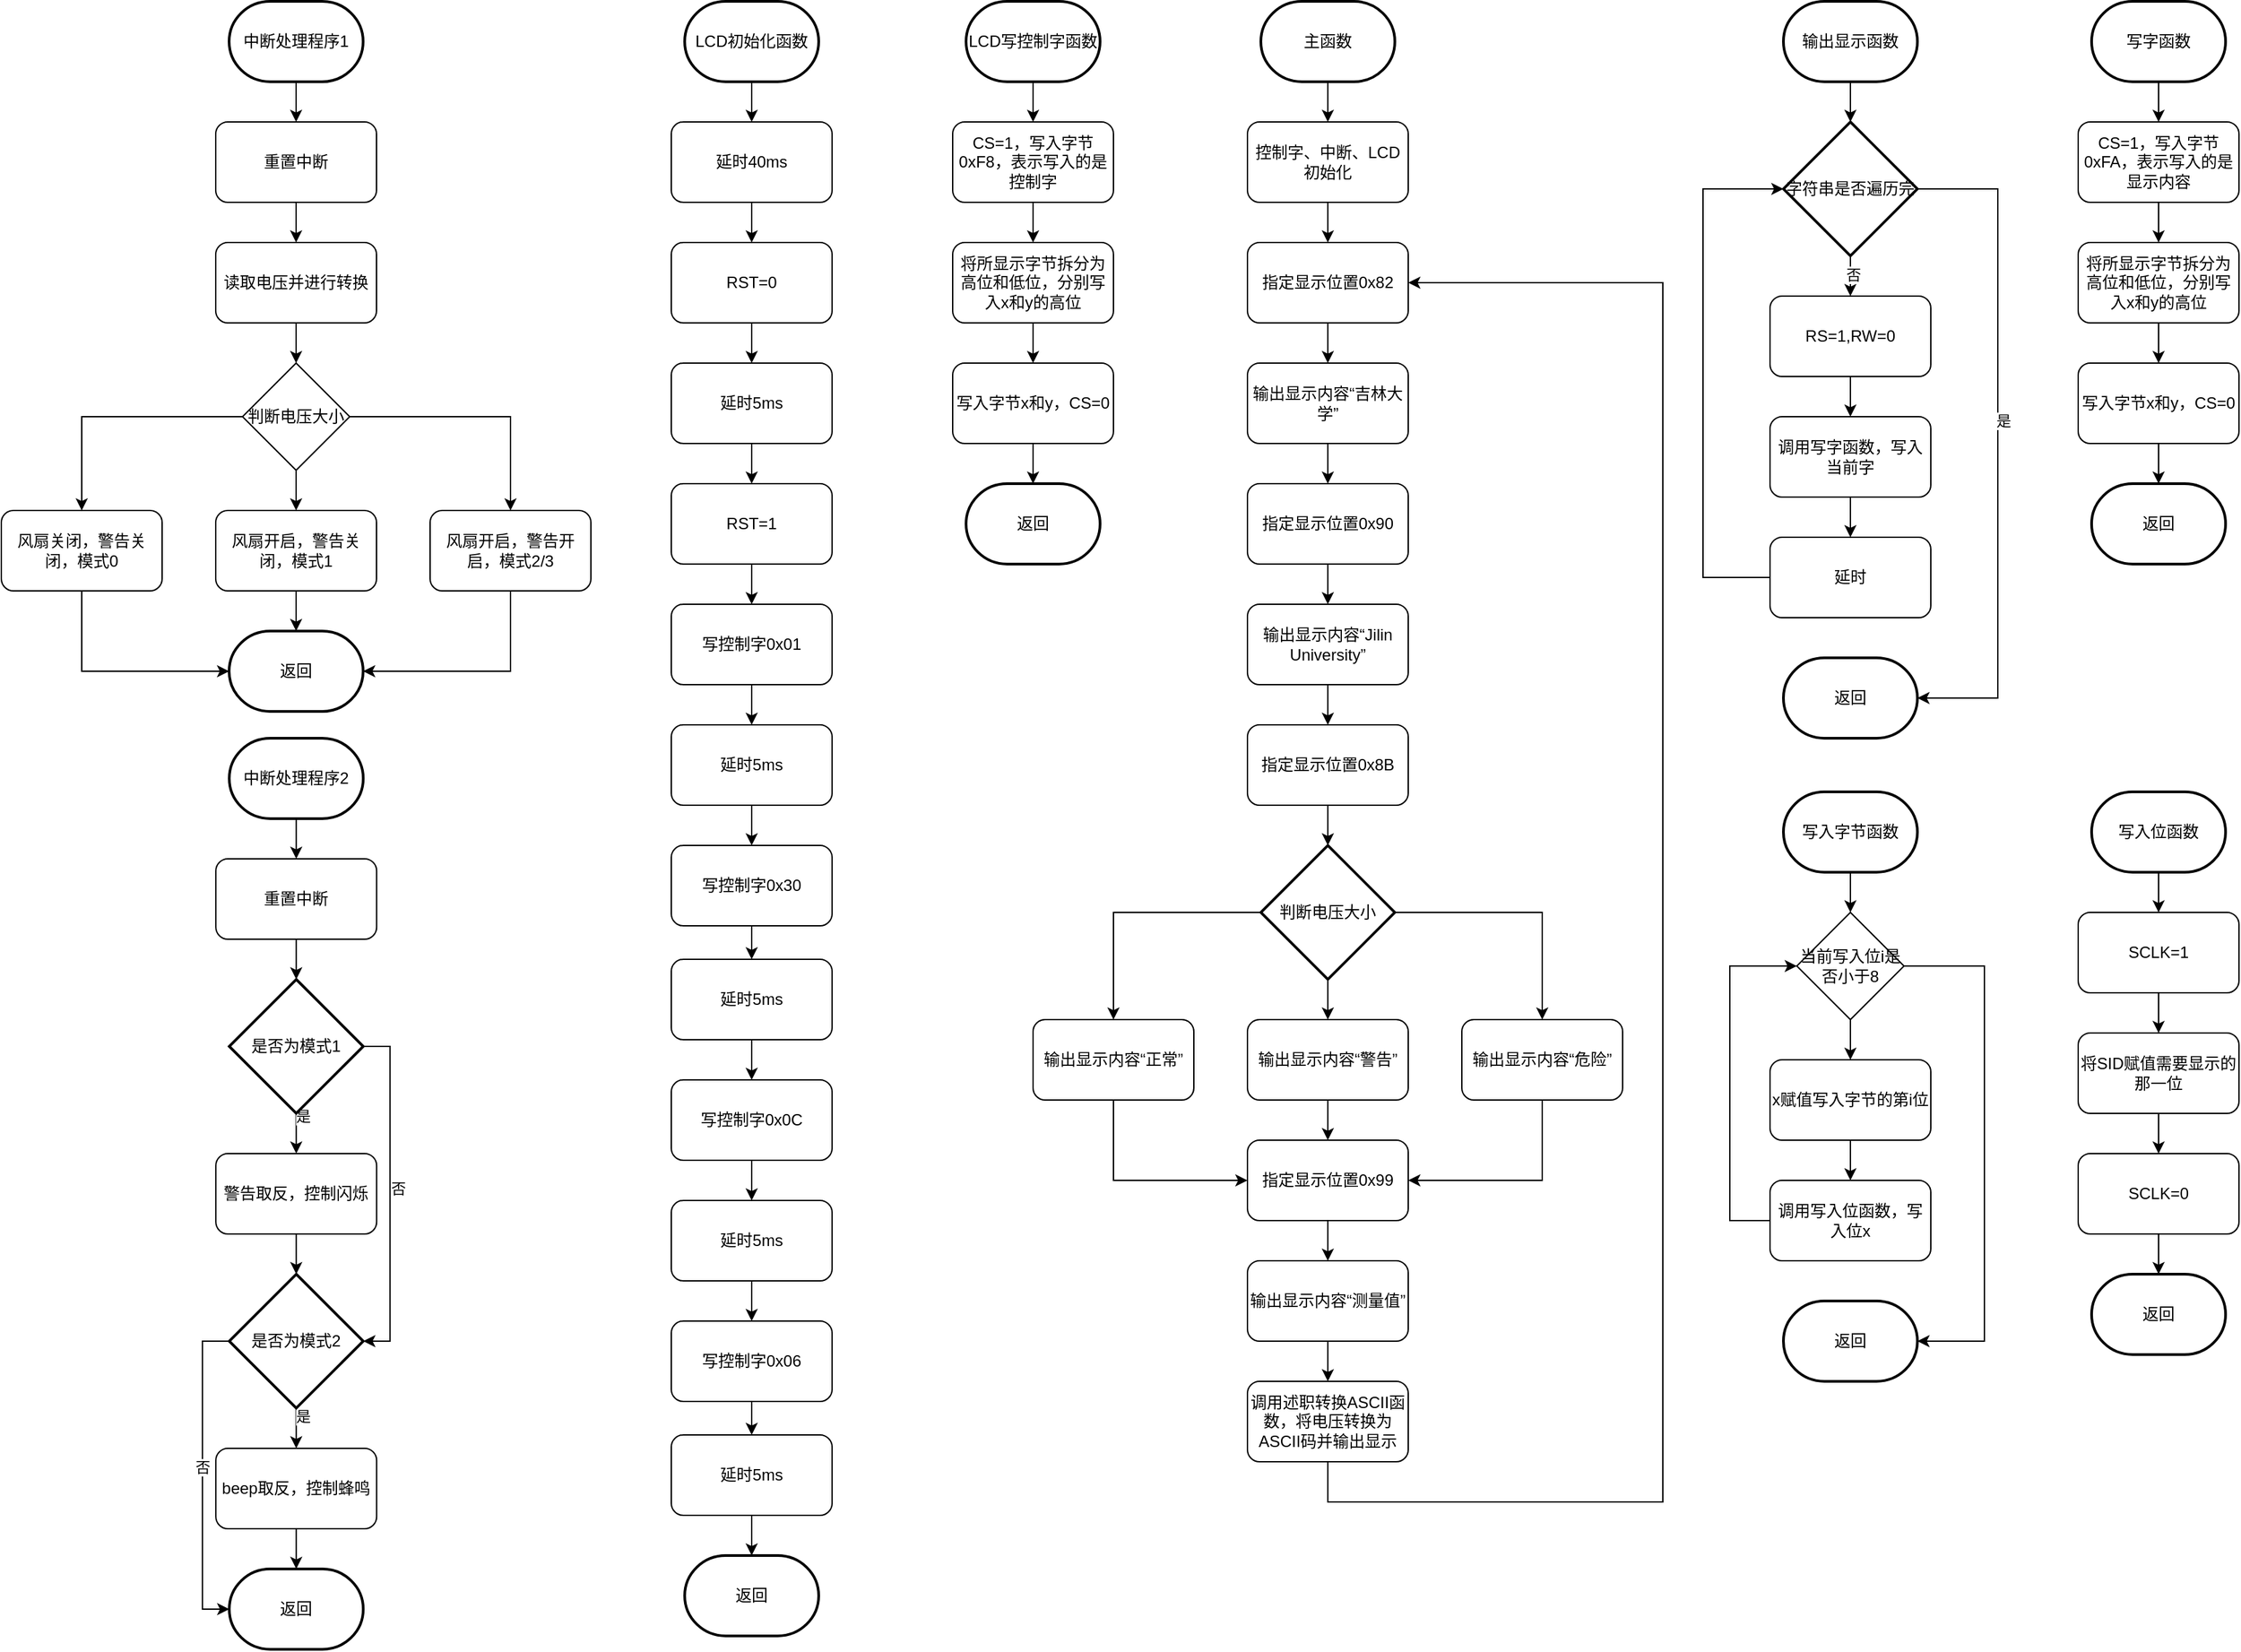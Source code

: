 <mxfile version="22.1.2" type="device">
  <diagram name="第 1 页" id="iphkau7VtOT5DDRaiQJm">
    <mxGraphModel dx="4117" dy="1343" grid="1" gridSize="10" guides="1" tooltips="1" connect="1" arrows="1" fold="1" page="1" pageScale="1" pageWidth="827" pageHeight="1169" math="0" shadow="0">
      <root>
        <mxCell id="0" />
        <mxCell id="1" parent="0" />
        <mxCell id="W7-zjf-ntFIEKRT0tEcK-17" style="edgeStyle=orthogonalEdgeStyle;rounded=0;orthogonalLoop=1;jettySize=auto;html=1;exitX=0.5;exitY=1;exitDx=0;exitDy=0;exitPerimeter=0;entryX=0.5;entryY=0;entryDx=0;entryDy=0;" parent="1" source="W7-zjf-ntFIEKRT0tEcK-1" target="W7-zjf-ntFIEKRT0tEcK-4" edge="1">
          <mxGeometry relative="1" as="geometry" />
        </mxCell>
        <mxCell id="W7-zjf-ntFIEKRT0tEcK-1" value="主函数" style="strokeWidth=2;html=1;shape=mxgraph.flowchart.terminator;whiteSpace=wrap;" parent="1" vertex="1">
          <mxGeometry x="50" y="20" width="100" height="60" as="geometry" />
        </mxCell>
        <mxCell id="W7-zjf-ntFIEKRT0tEcK-18" style="edgeStyle=orthogonalEdgeStyle;rounded=0;orthogonalLoop=1;jettySize=auto;html=1;exitX=0.5;exitY=1;exitDx=0;exitDy=0;entryX=0.5;entryY=0;entryDx=0;entryDy=0;" parent="1" source="W7-zjf-ntFIEKRT0tEcK-4" target="W7-zjf-ntFIEKRT0tEcK-5" edge="1">
          <mxGeometry relative="1" as="geometry" />
        </mxCell>
        <mxCell id="W7-zjf-ntFIEKRT0tEcK-4" value="控制字、中断、LCD初始化" style="rounded=1;whiteSpace=wrap;html=1;" parent="1" vertex="1">
          <mxGeometry x="40" y="110" width="120" height="60" as="geometry" />
        </mxCell>
        <mxCell id="W7-zjf-ntFIEKRT0tEcK-19" style="edgeStyle=orthogonalEdgeStyle;rounded=0;orthogonalLoop=1;jettySize=auto;html=1;exitX=0.5;exitY=1;exitDx=0;exitDy=0;entryX=0.5;entryY=0;entryDx=0;entryDy=0;" parent="1" source="W7-zjf-ntFIEKRT0tEcK-5" target="W7-zjf-ntFIEKRT0tEcK-9" edge="1">
          <mxGeometry relative="1" as="geometry" />
        </mxCell>
        <mxCell id="W7-zjf-ntFIEKRT0tEcK-5" value="指定显示位置0x82" style="rounded=1;whiteSpace=wrap;html=1;" parent="1" vertex="1">
          <mxGeometry x="40" y="200" width="120" height="60" as="geometry" />
        </mxCell>
        <mxCell id="W7-zjf-ntFIEKRT0tEcK-21" style="edgeStyle=orthogonalEdgeStyle;rounded=0;orthogonalLoop=1;jettySize=auto;html=1;exitX=0.5;exitY=1;exitDx=0;exitDy=0;entryX=0.5;entryY=0;entryDx=0;entryDy=0;" parent="1" source="W7-zjf-ntFIEKRT0tEcK-6" target="W7-zjf-ntFIEKRT0tEcK-10" edge="1">
          <mxGeometry relative="1" as="geometry" />
        </mxCell>
        <mxCell id="W7-zjf-ntFIEKRT0tEcK-6" value="指定显示位置0x90" style="rounded=1;whiteSpace=wrap;html=1;" parent="1" vertex="1">
          <mxGeometry x="40" y="380" width="120" height="60" as="geometry" />
        </mxCell>
        <mxCell id="W7-zjf-ntFIEKRT0tEcK-7" value="指定显示位置0x8B" style="rounded=1;whiteSpace=wrap;html=1;" parent="1" vertex="1">
          <mxGeometry x="40" y="560" width="120" height="60" as="geometry" />
        </mxCell>
        <mxCell id="W7-zjf-ntFIEKRT0tEcK-28" style="edgeStyle=orthogonalEdgeStyle;rounded=0;orthogonalLoop=1;jettySize=auto;html=1;exitX=0.5;exitY=1;exitDx=0;exitDy=0;entryX=0.5;entryY=0;entryDx=0;entryDy=0;" parent="1" source="W7-zjf-ntFIEKRT0tEcK-8" target="W7-zjf-ntFIEKRT0tEcK-15" edge="1">
          <mxGeometry relative="1" as="geometry" />
        </mxCell>
        <mxCell id="W7-zjf-ntFIEKRT0tEcK-8" value="指定显示位置0x99" style="rounded=1;whiteSpace=wrap;html=1;" parent="1" vertex="1">
          <mxGeometry x="40" y="870" width="120" height="60" as="geometry" />
        </mxCell>
        <mxCell id="W7-zjf-ntFIEKRT0tEcK-20" style="edgeStyle=orthogonalEdgeStyle;rounded=0;orthogonalLoop=1;jettySize=auto;html=1;exitX=0.5;exitY=1;exitDx=0;exitDy=0;entryX=0.5;entryY=0;entryDx=0;entryDy=0;" parent="1" source="W7-zjf-ntFIEKRT0tEcK-9" target="W7-zjf-ntFIEKRT0tEcK-6" edge="1">
          <mxGeometry relative="1" as="geometry" />
        </mxCell>
        <mxCell id="W7-zjf-ntFIEKRT0tEcK-9" value="输出显示内容“吉林大学”" style="rounded=1;whiteSpace=wrap;html=1;" parent="1" vertex="1">
          <mxGeometry x="40" y="290" width="120" height="60" as="geometry" />
        </mxCell>
        <mxCell id="W7-zjf-ntFIEKRT0tEcK-22" style="edgeStyle=orthogonalEdgeStyle;rounded=0;orthogonalLoop=1;jettySize=auto;html=1;exitX=0.5;exitY=1;exitDx=0;exitDy=0;entryX=0.5;entryY=0;entryDx=0;entryDy=0;" parent="1" source="W7-zjf-ntFIEKRT0tEcK-10" target="W7-zjf-ntFIEKRT0tEcK-7" edge="1">
          <mxGeometry relative="1" as="geometry" />
        </mxCell>
        <mxCell id="W7-zjf-ntFIEKRT0tEcK-10" value="输出显示内容“Jilin University”" style="rounded=1;whiteSpace=wrap;html=1;" parent="1" vertex="1">
          <mxGeometry x="40" y="470" width="120" height="60" as="geometry" />
        </mxCell>
        <mxCell id="W7-zjf-ntFIEKRT0tEcK-63" style="edgeStyle=orthogonalEdgeStyle;rounded=0;orthogonalLoop=1;jettySize=auto;html=1;exitX=0.5;exitY=1;exitDx=0;exitDy=0;entryX=0;entryY=0.5;entryDx=0;entryDy=0;" parent="1" source="W7-zjf-ntFIEKRT0tEcK-11" target="W7-zjf-ntFIEKRT0tEcK-8" edge="1">
          <mxGeometry relative="1" as="geometry" />
        </mxCell>
        <mxCell id="W7-zjf-ntFIEKRT0tEcK-11" value="输出显示内容“正常”" style="rounded=1;whiteSpace=wrap;html=1;" parent="1" vertex="1">
          <mxGeometry x="-120" y="780" width="120" height="60" as="geometry" />
        </mxCell>
        <mxCell id="W7-zjf-ntFIEKRT0tEcK-24" style="edgeStyle=orthogonalEdgeStyle;rounded=0;orthogonalLoop=1;jettySize=auto;html=1;exitX=0;exitY=0.5;exitDx=0;exitDy=0;exitPerimeter=0;entryX=0.5;entryY=0;entryDx=0;entryDy=0;" parent="1" source="W7-zjf-ntFIEKRT0tEcK-12" target="W7-zjf-ntFIEKRT0tEcK-11" edge="1">
          <mxGeometry relative="1" as="geometry" />
        </mxCell>
        <mxCell id="W7-zjf-ntFIEKRT0tEcK-25" style="edgeStyle=orthogonalEdgeStyle;rounded=0;orthogonalLoop=1;jettySize=auto;html=1;exitX=0.5;exitY=1;exitDx=0;exitDy=0;exitPerimeter=0;entryX=0.5;entryY=0;entryDx=0;entryDy=0;" parent="1" source="W7-zjf-ntFIEKRT0tEcK-12" target="W7-zjf-ntFIEKRT0tEcK-13" edge="1">
          <mxGeometry relative="1" as="geometry" />
        </mxCell>
        <mxCell id="W7-zjf-ntFIEKRT0tEcK-26" style="edgeStyle=orthogonalEdgeStyle;rounded=0;orthogonalLoop=1;jettySize=auto;html=1;exitX=1;exitY=0.5;exitDx=0;exitDy=0;exitPerimeter=0;entryX=0.5;entryY=0;entryDx=0;entryDy=0;" parent="1" source="W7-zjf-ntFIEKRT0tEcK-12" target="W7-zjf-ntFIEKRT0tEcK-14" edge="1">
          <mxGeometry relative="1" as="geometry" />
        </mxCell>
        <mxCell id="W7-zjf-ntFIEKRT0tEcK-12" value="判断电压大小" style="strokeWidth=2;html=1;shape=mxgraph.flowchart.decision;whiteSpace=wrap;" parent="1" vertex="1">
          <mxGeometry x="50" y="650" width="100" height="100" as="geometry" />
        </mxCell>
        <mxCell id="W7-zjf-ntFIEKRT0tEcK-27" style="edgeStyle=orthogonalEdgeStyle;rounded=0;orthogonalLoop=1;jettySize=auto;html=1;exitX=0.5;exitY=1;exitDx=0;exitDy=0;entryX=0.5;entryY=0;entryDx=0;entryDy=0;" parent="1" source="W7-zjf-ntFIEKRT0tEcK-13" target="W7-zjf-ntFIEKRT0tEcK-8" edge="1">
          <mxGeometry relative="1" as="geometry" />
        </mxCell>
        <mxCell id="W7-zjf-ntFIEKRT0tEcK-13" value="输出显示内容“警告”" style="rounded=1;whiteSpace=wrap;html=1;" parent="1" vertex="1">
          <mxGeometry x="40" y="780" width="120" height="60" as="geometry" />
        </mxCell>
        <mxCell id="W7-zjf-ntFIEKRT0tEcK-62" style="edgeStyle=orthogonalEdgeStyle;rounded=0;orthogonalLoop=1;jettySize=auto;html=1;exitX=0.5;exitY=1;exitDx=0;exitDy=0;entryX=1;entryY=0.5;entryDx=0;entryDy=0;" parent="1" source="W7-zjf-ntFIEKRT0tEcK-14" target="W7-zjf-ntFIEKRT0tEcK-8" edge="1">
          <mxGeometry relative="1" as="geometry" />
        </mxCell>
        <mxCell id="W7-zjf-ntFIEKRT0tEcK-14" value="输出显示内容“危险”" style="rounded=1;whiteSpace=wrap;html=1;" parent="1" vertex="1">
          <mxGeometry x="200" y="780" width="120" height="60" as="geometry" />
        </mxCell>
        <mxCell id="W7-zjf-ntFIEKRT0tEcK-29" style="edgeStyle=orthogonalEdgeStyle;rounded=0;orthogonalLoop=1;jettySize=auto;html=1;exitX=0.5;exitY=1;exitDx=0;exitDy=0;entryX=0.5;entryY=0;entryDx=0;entryDy=0;" parent="1" source="W7-zjf-ntFIEKRT0tEcK-15" target="W7-zjf-ntFIEKRT0tEcK-16" edge="1">
          <mxGeometry relative="1" as="geometry" />
        </mxCell>
        <mxCell id="W7-zjf-ntFIEKRT0tEcK-15" value="输出显示内容“测量值”" style="rounded=1;whiteSpace=wrap;html=1;" parent="1" vertex="1">
          <mxGeometry x="40" y="960" width="120" height="60" as="geometry" />
        </mxCell>
        <mxCell id="W7-zjf-ntFIEKRT0tEcK-30" style="edgeStyle=orthogonalEdgeStyle;rounded=0;orthogonalLoop=1;jettySize=auto;html=1;exitX=0.5;exitY=1;exitDx=0;exitDy=0;entryX=1;entryY=0.5;entryDx=0;entryDy=0;" parent="1" source="W7-zjf-ntFIEKRT0tEcK-16" target="W7-zjf-ntFIEKRT0tEcK-5" edge="1">
          <mxGeometry relative="1" as="geometry">
            <Array as="points">
              <mxPoint x="100" y="1140" />
              <mxPoint x="350" y="1140" />
              <mxPoint x="350" y="230" />
            </Array>
          </mxGeometry>
        </mxCell>
        <mxCell id="W7-zjf-ntFIEKRT0tEcK-16" value="调用述职转换ASCII函数，将电压转换为ASCII码并输出显示" style="rounded=1;whiteSpace=wrap;html=1;" parent="1" vertex="1">
          <mxGeometry x="40" y="1050" width="120" height="60" as="geometry" />
        </mxCell>
        <mxCell id="W7-zjf-ntFIEKRT0tEcK-23" style="edgeStyle=orthogonalEdgeStyle;rounded=0;orthogonalLoop=1;jettySize=auto;html=1;exitX=0.5;exitY=1;exitDx=0;exitDy=0;entryX=0.5;entryY=0;entryDx=0;entryDy=0;entryPerimeter=0;" parent="1" source="W7-zjf-ntFIEKRT0tEcK-7" target="W7-zjf-ntFIEKRT0tEcK-12" edge="1">
          <mxGeometry relative="1" as="geometry" />
        </mxCell>
        <mxCell id="W7-zjf-ntFIEKRT0tEcK-32" value="输出显示函数" style="strokeWidth=2;html=1;shape=mxgraph.flowchart.terminator;whiteSpace=wrap;" parent="1" vertex="1">
          <mxGeometry x="440" y="20" width="100" height="60" as="geometry" />
        </mxCell>
        <mxCell id="W7-zjf-ntFIEKRT0tEcK-39" style="edgeStyle=orthogonalEdgeStyle;rounded=0;orthogonalLoop=1;jettySize=auto;html=1;exitX=0.5;exitY=1;exitDx=0;exitDy=0;exitPerimeter=0;entryX=0.5;entryY=0;entryDx=0;entryDy=0;" parent="1" source="W7-zjf-ntFIEKRT0tEcK-33" target="W7-zjf-ntFIEKRT0tEcK-34" edge="1">
          <mxGeometry relative="1" as="geometry" />
        </mxCell>
        <mxCell id="W7-zjf-ntFIEKRT0tEcK-40" value="否" style="edgeLabel;html=1;align=center;verticalAlign=middle;resizable=0;points=[];" parent="W7-zjf-ntFIEKRT0tEcK-39" vertex="1" connectable="0">
          <mxGeometry x="-0.103" y="2" relative="1" as="geometry">
            <mxPoint as="offset" />
          </mxGeometry>
        </mxCell>
        <mxCell id="W7-zjf-ntFIEKRT0tEcK-33" value="字符串是否遍历完" style="strokeWidth=2;html=1;shape=mxgraph.flowchart.decision;whiteSpace=wrap;" parent="1" vertex="1">
          <mxGeometry x="440" y="110" width="100" height="100" as="geometry" />
        </mxCell>
        <mxCell id="W7-zjf-ntFIEKRT0tEcK-43" style="edgeStyle=orthogonalEdgeStyle;rounded=0;orthogonalLoop=1;jettySize=auto;html=1;exitX=0.5;exitY=1;exitDx=0;exitDy=0;entryX=0.5;entryY=0;entryDx=0;entryDy=0;" parent="1" source="W7-zjf-ntFIEKRT0tEcK-34" target="W7-zjf-ntFIEKRT0tEcK-35" edge="1">
          <mxGeometry relative="1" as="geometry" />
        </mxCell>
        <mxCell id="W7-zjf-ntFIEKRT0tEcK-34" value="RS=1,RW=0" style="rounded=1;whiteSpace=wrap;html=1;" parent="1" vertex="1">
          <mxGeometry x="430" y="240" width="120" height="60" as="geometry" />
        </mxCell>
        <mxCell id="W7-zjf-ntFIEKRT0tEcK-44" style="edgeStyle=orthogonalEdgeStyle;rounded=0;orthogonalLoop=1;jettySize=auto;html=1;exitX=0.5;exitY=1;exitDx=0;exitDy=0;entryX=0.5;entryY=0;entryDx=0;entryDy=0;" parent="1" source="W7-zjf-ntFIEKRT0tEcK-35" target="W7-zjf-ntFIEKRT0tEcK-36" edge="1">
          <mxGeometry relative="1" as="geometry" />
        </mxCell>
        <mxCell id="W7-zjf-ntFIEKRT0tEcK-35" value="调用写字函数，写入当前字" style="rounded=1;whiteSpace=wrap;html=1;" parent="1" vertex="1">
          <mxGeometry x="430" y="330" width="120" height="60" as="geometry" />
        </mxCell>
        <mxCell id="W7-zjf-ntFIEKRT0tEcK-36" value="延时" style="rounded=1;whiteSpace=wrap;html=1;" parent="1" vertex="1">
          <mxGeometry x="430" y="420" width="120" height="60" as="geometry" />
        </mxCell>
        <mxCell id="W7-zjf-ntFIEKRT0tEcK-37" value="返回" style="strokeWidth=2;html=1;shape=mxgraph.flowchart.terminator;whiteSpace=wrap;" parent="1" vertex="1">
          <mxGeometry x="440" y="510" width="100" height="60" as="geometry" />
        </mxCell>
        <mxCell id="W7-zjf-ntFIEKRT0tEcK-38" style="edgeStyle=orthogonalEdgeStyle;rounded=0;orthogonalLoop=1;jettySize=auto;html=1;exitX=0.5;exitY=1;exitDx=0;exitDy=0;exitPerimeter=0;entryX=0.5;entryY=0;entryDx=0;entryDy=0;entryPerimeter=0;" parent="1" source="W7-zjf-ntFIEKRT0tEcK-32" target="W7-zjf-ntFIEKRT0tEcK-33" edge="1">
          <mxGeometry relative="1" as="geometry" />
        </mxCell>
        <mxCell id="W7-zjf-ntFIEKRT0tEcK-41" style="edgeStyle=orthogonalEdgeStyle;rounded=0;orthogonalLoop=1;jettySize=auto;html=1;exitX=1;exitY=0.5;exitDx=0;exitDy=0;exitPerimeter=0;entryX=1;entryY=0.5;entryDx=0;entryDy=0;entryPerimeter=0;" parent="1" source="W7-zjf-ntFIEKRT0tEcK-33" target="W7-zjf-ntFIEKRT0tEcK-37" edge="1">
          <mxGeometry relative="1" as="geometry">
            <Array as="points">
              <mxPoint x="600" y="160" />
              <mxPoint x="600" y="540" />
            </Array>
          </mxGeometry>
        </mxCell>
        <mxCell id="W7-zjf-ntFIEKRT0tEcK-42" value="是" style="edgeLabel;html=1;align=center;verticalAlign=middle;resizable=0;points=[];" parent="W7-zjf-ntFIEKRT0tEcK-41" vertex="1" connectable="0">
          <mxGeometry x="-0.07" y="4" relative="1" as="geometry">
            <mxPoint as="offset" />
          </mxGeometry>
        </mxCell>
        <mxCell id="W7-zjf-ntFIEKRT0tEcK-48" style="edgeStyle=orthogonalEdgeStyle;rounded=0;orthogonalLoop=1;jettySize=auto;html=1;exitX=0;exitY=0.5;exitDx=0;exitDy=0;entryX=0;entryY=0.5;entryDx=0;entryDy=0;entryPerimeter=0;" parent="1" source="W7-zjf-ntFIEKRT0tEcK-36" target="W7-zjf-ntFIEKRT0tEcK-33" edge="1">
          <mxGeometry relative="1" as="geometry">
            <Array as="points">
              <mxPoint x="380" y="450" />
              <mxPoint x="380" y="160" />
            </Array>
          </mxGeometry>
        </mxCell>
        <mxCell id="W7-zjf-ntFIEKRT0tEcK-56" style="edgeStyle=orthogonalEdgeStyle;rounded=0;orthogonalLoop=1;jettySize=auto;html=1;exitX=0.5;exitY=1;exitDx=0;exitDy=0;exitPerimeter=0;entryX=0.5;entryY=0;entryDx=0;entryDy=0;" parent="1" source="W7-zjf-ntFIEKRT0tEcK-49" target="W7-zjf-ntFIEKRT0tEcK-50" edge="1">
          <mxGeometry relative="1" as="geometry" />
        </mxCell>
        <mxCell id="W7-zjf-ntFIEKRT0tEcK-49" value="写字函数" style="strokeWidth=2;html=1;shape=mxgraph.flowchart.terminator;whiteSpace=wrap;" parent="1" vertex="1">
          <mxGeometry x="670" y="20" width="100" height="60" as="geometry" />
        </mxCell>
        <mxCell id="W7-zjf-ntFIEKRT0tEcK-59" style="edgeStyle=orthogonalEdgeStyle;rounded=0;orthogonalLoop=1;jettySize=auto;html=1;exitX=0.5;exitY=1;exitDx=0;exitDy=0;entryX=0.5;entryY=0;entryDx=0;entryDy=0;" parent="1" source="W7-zjf-ntFIEKRT0tEcK-50" target="W7-zjf-ntFIEKRT0tEcK-51" edge="1">
          <mxGeometry relative="1" as="geometry" />
        </mxCell>
        <mxCell id="W7-zjf-ntFIEKRT0tEcK-50" value="CS=1，写入字节0xFA，表示写入的是显示内容" style="rounded=1;whiteSpace=wrap;html=1;" parent="1" vertex="1">
          <mxGeometry x="660" y="110" width="120" height="60" as="geometry" />
        </mxCell>
        <mxCell id="W7-zjf-ntFIEKRT0tEcK-57" style="edgeStyle=orthogonalEdgeStyle;rounded=0;orthogonalLoop=1;jettySize=auto;html=1;exitX=0.5;exitY=1;exitDx=0;exitDy=0;entryX=0.5;entryY=0;entryDx=0;entryDy=0;" parent="1" source="W7-zjf-ntFIEKRT0tEcK-51" target="W7-zjf-ntFIEKRT0tEcK-52" edge="1">
          <mxGeometry relative="1" as="geometry" />
        </mxCell>
        <mxCell id="W7-zjf-ntFIEKRT0tEcK-51" value="将所显示字节拆分为高位和低位，分别写入x和y的高位" style="rounded=1;whiteSpace=wrap;html=1;" parent="1" vertex="1">
          <mxGeometry x="660" y="200" width="120" height="60" as="geometry" />
        </mxCell>
        <mxCell id="W7-zjf-ntFIEKRT0tEcK-52" value="写入字节x和y，CS=0" style="rounded=1;whiteSpace=wrap;html=1;" parent="1" vertex="1">
          <mxGeometry x="660" y="290" width="120" height="60" as="geometry" />
        </mxCell>
        <mxCell id="W7-zjf-ntFIEKRT0tEcK-55" value="返回" style="strokeWidth=2;html=1;shape=mxgraph.flowchart.terminator;whiteSpace=wrap;" parent="1" vertex="1">
          <mxGeometry x="670" y="380" width="100" height="60" as="geometry" />
        </mxCell>
        <mxCell id="W7-zjf-ntFIEKRT0tEcK-58" style="edgeStyle=orthogonalEdgeStyle;rounded=0;orthogonalLoop=1;jettySize=auto;html=1;exitX=0.5;exitY=1;exitDx=0;exitDy=0;entryX=0.5;entryY=0;entryDx=0;entryDy=0;entryPerimeter=0;" parent="1" source="W7-zjf-ntFIEKRT0tEcK-52" target="W7-zjf-ntFIEKRT0tEcK-55" edge="1">
          <mxGeometry relative="1" as="geometry" />
        </mxCell>
        <mxCell id="W7-zjf-ntFIEKRT0tEcK-67" style="edgeStyle=orthogonalEdgeStyle;rounded=0;orthogonalLoop=1;jettySize=auto;html=1;exitX=0.5;exitY=1;exitDx=0;exitDy=0;exitPerimeter=0;entryX=0.5;entryY=0;entryDx=0;entryDy=0;" parent="1" source="W7-zjf-ntFIEKRT0tEcK-60" target="W7-zjf-ntFIEKRT0tEcK-61" edge="1">
          <mxGeometry relative="1" as="geometry" />
        </mxCell>
        <mxCell id="W7-zjf-ntFIEKRT0tEcK-60" value="写入字节函数" style="strokeWidth=2;html=1;shape=mxgraph.flowchart.terminator;whiteSpace=wrap;" parent="1" vertex="1">
          <mxGeometry x="440" y="610" width="100" height="60" as="geometry" />
        </mxCell>
        <mxCell id="W7-zjf-ntFIEKRT0tEcK-68" style="edgeStyle=orthogonalEdgeStyle;rounded=0;orthogonalLoop=1;jettySize=auto;html=1;exitX=0.5;exitY=1;exitDx=0;exitDy=0;entryX=0.5;entryY=0;entryDx=0;entryDy=0;" parent="1" source="W7-zjf-ntFIEKRT0tEcK-61" target="W7-zjf-ntFIEKRT0tEcK-64" edge="1">
          <mxGeometry relative="1" as="geometry" />
        </mxCell>
        <mxCell id="W7-zjf-ntFIEKRT0tEcK-61" value="当前写入位i是否小于8" style="rhombus;whiteSpace=wrap;html=1;" parent="1" vertex="1">
          <mxGeometry x="450" y="700" width="80" height="80" as="geometry" />
        </mxCell>
        <mxCell id="W7-zjf-ntFIEKRT0tEcK-70" style="edgeStyle=orthogonalEdgeStyle;rounded=0;orthogonalLoop=1;jettySize=auto;html=1;exitX=0.5;exitY=1;exitDx=0;exitDy=0;entryX=0.5;entryY=0;entryDx=0;entryDy=0;" parent="1" source="W7-zjf-ntFIEKRT0tEcK-64" target="W7-zjf-ntFIEKRT0tEcK-65" edge="1">
          <mxGeometry relative="1" as="geometry" />
        </mxCell>
        <mxCell id="W7-zjf-ntFIEKRT0tEcK-64" value="x赋值写入字节的第i位" style="rounded=1;whiteSpace=wrap;html=1;" parent="1" vertex="1">
          <mxGeometry x="430" y="810" width="120" height="60" as="geometry" />
        </mxCell>
        <mxCell id="W7-zjf-ntFIEKRT0tEcK-71" style="edgeStyle=orthogonalEdgeStyle;rounded=0;orthogonalLoop=1;jettySize=auto;html=1;exitX=0;exitY=0.5;exitDx=0;exitDy=0;entryX=0;entryY=0.5;entryDx=0;entryDy=0;" parent="1" source="W7-zjf-ntFIEKRT0tEcK-65" target="W7-zjf-ntFIEKRT0tEcK-61" edge="1">
          <mxGeometry relative="1" as="geometry">
            <Array as="points">
              <mxPoint x="400" y="930" />
              <mxPoint x="400" y="740" />
            </Array>
          </mxGeometry>
        </mxCell>
        <mxCell id="W7-zjf-ntFIEKRT0tEcK-65" value="调用写入位函数，写入位x" style="rounded=1;whiteSpace=wrap;html=1;" parent="1" vertex="1">
          <mxGeometry x="430" y="900" width="120" height="60" as="geometry" />
        </mxCell>
        <mxCell id="W7-zjf-ntFIEKRT0tEcK-66" value="返回" style="strokeWidth=2;html=1;shape=mxgraph.flowchart.terminator;whiteSpace=wrap;" parent="1" vertex="1">
          <mxGeometry x="440" y="990" width="100" height="60" as="geometry" />
        </mxCell>
        <mxCell id="W7-zjf-ntFIEKRT0tEcK-69" style="edgeStyle=orthogonalEdgeStyle;rounded=0;orthogonalLoop=1;jettySize=auto;html=1;exitX=1;exitY=0.5;exitDx=0;exitDy=0;entryX=1;entryY=0.5;entryDx=0;entryDy=0;entryPerimeter=0;" parent="1" source="W7-zjf-ntFIEKRT0tEcK-61" target="W7-zjf-ntFIEKRT0tEcK-66" edge="1">
          <mxGeometry relative="1" as="geometry">
            <Array as="points">
              <mxPoint x="590" y="740" />
              <mxPoint x="590" y="1020" />
            </Array>
          </mxGeometry>
        </mxCell>
        <mxCell id="W7-zjf-ntFIEKRT0tEcK-77" style="edgeStyle=orthogonalEdgeStyle;rounded=0;orthogonalLoop=1;jettySize=auto;html=1;exitX=0.5;exitY=1;exitDx=0;exitDy=0;exitPerimeter=0;entryX=0.5;entryY=0;entryDx=0;entryDy=0;" parent="1" source="W7-zjf-ntFIEKRT0tEcK-72" target="W7-zjf-ntFIEKRT0tEcK-73" edge="1">
          <mxGeometry relative="1" as="geometry" />
        </mxCell>
        <mxCell id="W7-zjf-ntFIEKRT0tEcK-72" value="写入位函数" style="strokeWidth=2;html=1;shape=mxgraph.flowchart.terminator;whiteSpace=wrap;" parent="1" vertex="1">
          <mxGeometry x="670" y="610" width="100" height="60" as="geometry" />
        </mxCell>
        <mxCell id="W7-zjf-ntFIEKRT0tEcK-78" style="edgeStyle=orthogonalEdgeStyle;rounded=0;orthogonalLoop=1;jettySize=auto;html=1;exitX=0.5;exitY=1;exitDx=0;exitDy=0;entryX=0.5;entryY=0;entryDx=0;entryDy=0;" parent="1" source="W7-zjf-ntFIEKRT0tEcK-73" target="W7-zjf-ntFIEKRT0tEcK-74" edge="1">
          <mxGeometry relative="1" as="geometry" />
        </mxCell>
        <mxCell id="W7-zjf-ntFIEKRT0tEcK-73" value="SCLK=1" style="rounded=1;whiteSpace=wrap;html=1;" parent="1" vertex="1">
          <mxGeometry x="660" y="700" width="120" height="60" as="geometry" />
        </mxCell>
        <mxCell id="W7-zjf-ntFIEKRT0tEcK-79" style="edgeStyle=orthogonalEdgeStyle;rounded=0;orthogonalLoop=1;jettySize=auto;html=1;exitX=0.5;exitY=1;exitDx=0;exitDy=0;entryX=0.5;entryY=0;entryDx=0;entryDy=0;" parent="1" source="W7-zjf-ntFIEKRT0tEcK-74" target="W7-zjf-ntFIEKRT0tEcK-75" edge="1">
          <mxGeometry relative="1" as="geometry" />
        </mxCell>
        <mxCell id="W7-zjf-ntFIEKRT0tEcK-74" value="将SID赋值需要显示的那一位" style="rounded=1;whiteSpace=wrap;html=1;" parent="1" vertex="1">
          <mxGeometry x="660" y="790" width="120" height="60" as="geometry" />
        </mxCell>
        <mxCell id="W7-zjf-ntFIEKRT0tEcK-75" value="SCLK=0" style="rounded=1;whiteSpace=wrap;html=1;" parent="1" vertex="1">
          <mxGeometry x="660" y="880" width="120" height="60" as="geometry" />
        </mxCell>
        <mxCell id="W7-zjf-ntFIEKRT0tEcK-76" value="返回" style="strokeWidth=2;html=1;shape=mxgraph.flowchart.terminator;whiteSpace=wrap;" parent="1" vertex="1">
          <mxGeometry x="670" y="970" width="100" height="60" as="geometry" />
        </mxCell>
        <mxCell id="W7-zjf-ntFIEKRT0tEcK-80" style="edgeStyle=orthogonalEdgeStyle;rounded=0;orthogonalLoop=1;jettySize=auto;html=1;exitX=0.5;exitY=1;exitDx=0;exitDy=0;entryX=0.5;entryY=0;entryDx=0;entryDy=0;entryPerimeter=0;" parent="1" source="W7-zjf-ntFIEKRT0tEcK-75" target="W7-zjf-ntFIEKRT0tEcK-76" edge="1">
          <mxGeometry relative="1" as="geometry" />
        </mxCell>
        <mxCell id="W7-zjf-ntFIEKRT0tEcK-81" style="edgeStyle=orthogonalEdgeStyle;rounded=0;orthogonalLoop=1;jettySize=auto;html=1;exitX=0.5;exitY=1;exitDx=0;exitDy=0;exitPerimeter=0;entryX=0.5;entryY=0;entryDx=0;entryDy=0;" parent="1" source="W7-zjf-ntFIEKRT0tEcK-82" target="W7-zjf-ntFIEKRT0tEcK-84" edge="1">
          <mxGeometry relative="1" as="geometry" />
        </mxCell>
        <mxCell id="W7-zjf-ntFIEKRT0tEcK-82" value="LCD写控制字函数" style="strokeWidth=2;html=1;shape=mxgraph.flowchart.terminator;whiteSpace=wrap;" parent="1" vertex="1">
          <mxGeometry x="-170" y="20" width="100" height="60" as="geometry" />
        </mxCell>
        <mxCell id="W7-zjf-ntFIEKRT0tEcK-83" style="edgeStyle=orthogonalEdgeStyle;rounded=0;orthogonalLoop=1;jettySize=auto;html=1;exitX=0.5;exitY=1;exitDx=0;exitDy=0;entryX=0.5;entryY=0;entryDx=0;entryDy=0;" parent="1" source="W7-zjf-ntFIEKRT0tEcK-84" target="W7-zjf-ntFIEKRT0tEcK-86" edge="1">
          <mxGeometry relative="1" as="geometry" />
        </mxCell>
        <mxCell id="W7-zjf-ntFIEKRT0tEcK-84" value="CS=1，写入字节0xF8，表示写入的是控制字" style="rounded=1;whiteSpace=wrap;html=1;" parent="1" vertex="1">
          <mxGeometry x="-180" y="110" width="120" height="60" as="geometry" />
        </mxCell>
        <mxCell id="W7-zjf-ntFIEKRT0tEcK-85" style="edgeStyle=orthogonalEdgeStyle;rounded=0;orthogonalLoop=1;jettySize=auto;html=1;exitX=0.5;exitY=1;exitDx=0;exitDy=0;entryX=0.5;entryY=0;entryDx=0;entryDy=0;" parent="1" source="W7-zjf-ntFIEKRT0tEcK-86" target="W7-zjf-ntFIEKRT0tEcK-87" edge="1">
          <mxGeometry relative="1" as="geometry" />
        </mxCell>
        <mxCell id="W7-zjf-ntFIEKRT0tEcK-86" value="将所显示字节拆分为高位和低位，分别写入x和y的高位" style="rounded=1;whiteSpace=wrap;html=1;" parent="1" vertex="1">
          <mxGeometry x="-180" y="200" width="120" height="60" as="geometry" />
        </mxCell>
        <mxCell id="W7-zjf-ntFIEKRT0tEcK-87" value="写入字节x和y，CS=0" style="rounded=1;whiteSpace=wrap;html=1;" parent="1" vertex="1">
          <mxGeometry x="-180" y="290" width="120" height="60" as="geometry" />
        </mxCell>
        <mxCell id="W7-zjf-ntFIEKRT0tEcK-88" value="返回" style="strokeWidth=2;html=1;shape=mxgraph.flowchart.terminator;whiteSpace=wrap;" parent="1" vertex="1">
          <mxGeometry x="-170" y="380" width="100" height="60" as="geometry" />
        </mxCell>
        <mxCell id="W7-zjf-ntFIEKRT0tEcK-89" style="edgeStyle=orthogonalEdgeStyle;rounded=0;orthogonalLoop=1;jettySize=auto;html=1;exitX=0.5;exitY=1;exitDx=0;exitDy=0;entryX=0.5;entryY=0;entryDx=0;entryDy=0;entryPerimeter=0;" parent="1" source="W7-zjf-ntFIEKRT0tEcK-87" target="W7-zjf-ntFIEKRT0tEcK-88" edge="1">
          <mxGeometry relative="1" as="geometry" />
        </mxCell>
        <mxCell id="W7-zjf-ntFIEKRT0tEcK-107" style="edgeStyle=orthogonalEdgeStyle;rounded=0;orthogonalLoop=1;jettySize=auto;html=1;exitX=0.5;exitY=1;exitDx=0;exitDy=0;exitPerimeter=0;entryX=0.5;entryY=0;entryDx=0;entryDy=0;" parent="1" source="W7-zjf-ntFIEKRT0tEcK-90" target="W7-zjf-ntFIEKRT0tEcK-91" edge="1">
          <mxGeometry relative="1" as="geometry" />
        </mxCell>
        <mxCell id="W7-zjf-ntFIEKRT0tEcK-90" value="LCD初始化函数" style="strokeWidth=2;html=1;shape=mxgraph.flowchart.terminator;whiteSpace=wrap;" parent="1" vertex="1">
          <mxGeometry x="-380" y="20" width="100" height="60" as="geometry" />
        </mxCell>
        <mxCell id="W7-zjf-ntFIEKRT0tEcK-108" style="edgeStyle=orthogonalEdgeStyle;rounded=0;orthogonalLoop=1;jettySize=auto;html=1;exitX=0.5;exitY=1;exitDx=0;exitDy=0;entryX=0.5;entryY=0;entryDx=0;entryDy=0;" parent="1" source="W7-zjf-ntFIEKRT0tEcK-91" target="W7-zjf-ntFIEKRT0tEcK-92" edge="1">
          <mxGeometry relative="1" as="geometry" />
        </mxCell>
        <mxCell id="W7-zjf-ntFIEKRT0tEcK-91" value="延时40ms" style="rounded=1;whiteSpace=wrap;html=1;" parent="1" vertex="1">
          <mxGeometry x="-390" y="110" width="120" height="60" as="geometry" />
        </mxCell>
        <mxCell id="W7-zjf-ntFIEKRT0tEcK-109" style="edgeStyle=orthogonalEdgeStyle;rounded=0;orthogonalLoop=1;jettySize=auto;html=1;exitX=0.5;exitY=1;exitDx=0;exitDy=0;entryX=0.5;entryY=0;entryDx=0;entryDy=0;" parent="1" source="W7-zjf-ntFIEKRT0tEcK-92" target="W7-zjf-ntFIEKRT0tEcK-93" edge="1">
          <mxGeometry relative="1" as="geometry" />
        </mxCell>
        <mxCell id="W7-zjf-ntFIEKRT0tEcK-92" value="RST=0" style="rounded=1;whiteSpace=wrap;html=1;" parent="1" vertex="1">
          <mxGeometry x="-390" y="200" width="120" height="60" as="geometry" />
        </mxCell>
        <mxCell id="W7-zjf-ntFIEKRT0tEcK-110" style="edgeStyle=orthogonalEdgeStyle;rounded=0;orthogonalLoop=1;jettySize=auto;html=1;exitX=0.5;exitY=1;exitDx=0;exitDy=0;entryX=0.5;entryY=0;entryDx=0;entryDy=0;" parent="1" source="W7-zjf-ntFIEKRT0tEcK-93" target="W7-zjf-ntFIEKRT0tEcK-94" edge="1">
          <mxGeometry relative="1" as="geometry" />
        </mxCell>
        <mxCell id="W7-zjf-ntFIEKRT0tEcK-93" value="延时5ms" style="rounded=1;whiteSpace=wrap;html=1;" parent="1" vertex="1">
          <mxGeometry x="-390" y="290" width="120" height="60" as="geometry" />
        </mxCell>
        <mxCell id="W7-zjf-ntFIEKRT0tEcK-111" style="edgeStyle=orthogonalEdgeStyle;rounded=0;orthogonalLoop=1;jettySize=auto;html=1;exitX=0.5;exitY=1;exitDx=0;exitDy=0;entryX=0.5;entryY=0;entryDx=0;entryDy=0;" parent="1" source="W7-zjf-ntFIEKRT0tEcK-94" target="W7-zjf-ntFIEKRT0tEcK-95" edge="1">
          <mxGeometry relative="1" as="geometry" />
        </mxCell>
        <mxCell id="W7-zjf-ntFIEKRT0tEcK-94" value="RST=1" style="rounded=1;whiteSpace=wrap;html=1;" parent="1" vertex="1">
          <mxGeometry x="-390" y="380" width="120" height="60" as="geometry" />
        </mxCell>
        <mxCell id="W7-zjf-ntFIEKRT0tEcK-112" style="edgeStyle=orthogonalEdgeStyle;rounded=0;orthogonalLoop=1;jettySize=auto;html=1;exitX=0.5;exitY=1;exitDx=0;exitDy=0;entryX=0.5;entryY=0;entryDx=0;entryDy=0;" parent="1" source="W7-zjf-ntFIEKRT0tEcK-95" target="W7-zjf-ntFIEKRT0tEcK-96" edge="1">
          <mxGeometry relative="1" as="geometry" />
        </mxCell>
        <mxCell id="W7-zjf-ntFIEKRT0tEcK-95" value="写控制字0x01" style="rounded=1;whiteSpace=wrap;html=1;" parent="1" vertex="1">
          <mxGeometry x="-390" y="470" width="120" height="60" as="geometry" />
        </mxCell>
        <mxCell id="W7-zjf-ntFIEKRT0tEcK-113" style="edgeStyle=orthogonalEdgeStyle;rounded=0;orthogonalLoop=1;jettySize=auto;html=1;exitX=0.5;exitY=1;exitDx=0;exitDy=0;entryX=0.5;entryY=0;entryDx=0;entryDy=0;" parent="1" source="W7-zjf-ntFIEKRT0tEcK-96" target="W7-zjf-ntFIEKRT0tEcK-98" edge="1">
          <mxGeometry relative="1" as="geometry" />
        </mxCell>
        <mxCell id="W7-zjf-ntFIEKRT0tEcK-96" value="延时5ms" style="rounded=1;whiteSpace=wrap;html=1;" parent="1" vertex="1">
          <mxGeometry x="-390" y="560" width="120" height="60" as="geometry" />
        </mxCell>
        <mxCell id="W7-zjf-ntFIEKRT0tEcK-114" style="edgeStyle=orthogonalEdgeStyle;rounded=0;orthogonalLoop=1;jettySize=auto;html=1;exitX=0.5;exitY=1;exitDx=0;exitDy=0;entryX=0.5;entryY=0;entryDx=0;entryDy=0;" parent="1" source="W7-zjf-ntFIEKRT0tEcK-98" target="W7-zjf-ntFIEKRT0tEcK-100" edge="1">
          <mxGeometry relative="1" as="geometry" />
        </mxCell>
        <mxCell id="W7-zjf-ntFIEKRT0tEcK-98" value="写控制字0x30" style="rounded=1;whiteSpace=wrap;html=1;" parent="1" vertex="1">
          <mxGeometry x="-390" y="650" width="120" height="60" as="geometry" />
        </mxCell>
        <mxCell id="W7-zjf-ntFIEKRT0tEcK-115" style="edgeStyle=orthogonalEdgeStyle;rounded=0;orthogonalLoop=1;jettySize=auto;html=1;exitX=0.5;exitY=1;exitDx=0;exitDy=0;entryX=0.5;entryY=0;entryDx=0;entryDy=0;" parent="1" source="W7-zjf-ntFIEKRT0tEcK-100" target="W7-zjf-ntFIEKRT0tEcK-101" edge="1">
          <mxGeometry relative="1" as="geometry" />
        </mxCell>
        <mxCell id="W7-zjf-ntFIEKRT0tEcK-100" value="延时5ms" style="rounded=1;whiteSpace=wrap;html=1;" parent="1" vertex="1">
          <mxGeometry x="-390" y="735" width="120" height="60" as="geometry" />
        </mxCell>
        <mxCell id="W7-zjf-ntFIEKRT0tEcK-116" style="edgeStyle=orthogonalEdgeStyle;rounded=0;orthogonalLoop=1;jettySize=auto;html=1;exitX=0.5;exitY=1;exitDx=0;exitDy=0;entryX=0.5;entryY=0;entryDx=0;entryDy=0;" parent="1" source="W7-zjf-ntFIEKRT0tEcK-101" target="W7-zjf-ntFIEKRT0tEcK-102" edge="1">
          <mxGeometry relative="1" as="geometry" />
        </mxCell>
        <mxCell id="W7-zjf-ntFIEKRT0tEcK-101" value="写控制字0x0C" style="rounded=1;whiteSpace=wrap;html=1;" parent="1" vertex="1">
          <mxGeometry x="-390" y="825" width="120" height="60" as="geometry" />
        </mxCell>
        <mxCell id="W7-zjf-ntFIEKRT0tEcK-117" style="edgeStyle=orthogonalEdgeStyle;rounded=0;orthogonalLoop=1;jettySize=auto;html=1;exitX=0.5;exitY=1;exitDx=0;exitDy=0;entryX=0.5;entryY=0;entryDx=0;entryDy=0;" parent="1" source="W7-zjf-ntFIEKRT0tEcK-102" target="W7-zjf-ntFIEKRT0tEcK-103" edge="1">
          <mxGeometry relative="1" as="geometry" />
        </mxCell>
        <mxCell id="W7-zjf-ntFIEKRT0tEcK-102" value="延时5ms" style="rounded=1;whiteSpace=wrap;html=1;" parent="1" vertex="1">
          <mxGeometry x="-390" y="915" width="120" height="60" as="geometry" />
        </mxCell>
        <mxCell id="W7-zjf-ntFIEKRT0tEcK-118" style="edgeStyle=orthogonalEdgeStyle;rounded=0;orthogonalLoop=1;jettySize=auto;html=1;exitX=0.5;exitY=1;exitDx=0;exitDy=0;entryX=0.5;entryY=0;entryDx=0;entryDy=0;" parent="1" source="W7-zjf-ntFIEKRT0tEcK-103" target="W7-zjf-ntFIEKRT0tEcK-104" edge="1">
          <mxGeometry relative="1" as="geometry" />
        </mxCell>
        <mxCell id="W7-zjf-ntFIEKRT0tEcK-103" value="写控制字0x06" style="rounded=1;whiteSpace=wrap;html=1;" parent="1" vertex="1">
          <mxGeometry x="-390" y="1005" width="120" height="60" as="geometry" />
        </mxCell>
        <mxCell id="W7-zjf-ntFIEKRT0tEcK-104" value="延时5ms" style="rounded=1;whiteSpace=wrap;html=1;" parent="1" vertex="1">
          <mxGeometry x="-390" y="1090" width="120" height="60" as="geometry" />
        </mxCell>
        <mxCell id="W7-zjf-ntFIEKRT0tEcK-106" value="返回" style="strokeWidth=2;html=1;shape=mxgraph.flowchart.terminator;whiteSpace=wrap;" parent="1" vertex="1">
          <mxGeometry x="-380" y="1180" width="100" height="60" as="geometry" />
        </mxCell>
        <mxCell id="W7-zjf-ntFIEKRT0tEcK-119" style="edgeStyle=orthogonalEdgeStyle;rounded=0;orthogonalLoop=1;jettySize=auto;html=1;exitX=0.5;exitY=1;exitDx=0;exitDy=0;entryX=0.5;entryY=0;entryDx=0;entryDy=0;entryPerimeter=0;" parent="1" source="W7-zjf-ntFIEKRT0tEcK-104" target="W7-zjf-ntFIEKRT0tEcK-106" edge="1">
          <mxGeometry relative="1" as="geometry" />
        </mxCell>
        <mxCell id="gpJfkQHuCm5lr9vp5pC6-15" style="edgeStyle=orthogonalEdgeStyle;rounded=0;orthogonalLoop=1;jettySize=auto;html=1;exitX=0.5;exitY=1;exitDx=0;exitDy=0;exitPerimeter=0;entryX=0.5;entryY=0;entryDx=0;entryDy=0;" edge="1" parent="1" source="gpJfkQHuCm5lr9vp5pC6-1" target="gpJfkQHuCm5lr9vp5pC6-2">
          <mxGeometry relative="1" as="geometry" />
        </mxCell>
        <mxCell id="gpJfkQHuCm5lr9vp5pC6-1" value="中断处理程序1" style="strokeWidth=2;html=1;shape=mxgraph.flowchart.terminator;whiteSpace=wrap;" vertex="1" parent="1">
          <mxGeometry x="-720" y="20" width="100" height="60" as="geometry" />
        </mxCell>
        <mxCell id="gpJfkQHuCm5lr9vp5pC6-16" style="edgeStyle=orthogonalEdgeStyle;rounded=0;orthogonalLoop=1;jettySize=auto;html=1;exitX=0.5;exitY=1;exitDx=0;exitDy=0;entryX=0.5;entryY=0;entryDx=0;entryDy=0;" edge="1" parent="1" source="gpJfkQHuCm5lr9vp5pC6-2" target="gpJfkQHuCm5lr9vp5pC6-3">
          <mxGeometry relative="1" as="geometry" />
        </mxCell>
        <mxCell id="gpJfkQHuCm5lr9vp5pC6-2" value="重置中断" style="rounded=1;whiteSpace=wrap;html=1;" vertex="1" parent="1">
          <mxGeometry x="-730" y="110" width="120" height="60" as="geometry" />
        </mxCell>
        <mxCell id="gpJfkQHuCm5lr9vp5pC6-17" style="edgeStyle=orthogonalEdgeStyle;rounded=0;orthogonalLoop=1;jettySize=auto;html=1;exitX=0.5;exitY=1;exitDx=0;exitDy=0;entryX=0.5;entryY=0;entryDx=0;entryDy=0;" edge="1" parent="1" source="gpJfkQHuCm5lr9vp5pC6-3" target="gpJfkQHuCm5lr9vp5pC6-4">
          <mxGeometry relative="1" as="geometry" />
        </mxCell>
        <mxCell id="gpJfkQHuCm5lr9vp5pC6-3" value="读取电压并进行转换" style="rounded=1;whiteSpace=wrap;html=1;" vertex="1" parent="1">
          <mxGeometry x="-730" y="200" width="120" height="60" as="geometry" />
        </mxCell>
        <mxCell id="gpJfkQHuCm5lr9vp5pC6-8" style="edgeStyle=orthogonalEdgeStyle;rounded=0;orthogonalLoop=1;jettySize=auto;html=1;exitX=0;exitY=0.5;exitDx=0;exitDy=0;entryX=0.5;entryY=0;entryDx=0;entryDy=0;" edge="1" parent="1" source="gpJfkQHuCm5lr9vp5pC6-4" target="gpJfkQHuCm5lr9vp5pC6-6">
          <mxGeometry relative="1" as="geometry" />
        </mxCell>
        <mxCell id="gpJfkQHuCm5lr9vp5pC6-9" style="edgeStyle=orthogonalEdgeStyle;rounded=0;orthogonalLoop=1;jettySize=auto;html=1;exitX=0.5;exitY=1;exitDx=0;exitDy=0;entryX=0.5;entryY=0;entryDx=0;entryDy=0;" edge="1" parent="1" source="gpJfkQHuCm5lr9vp5pC6-4" target="gpJfkQHuCm5lr9vp5pC6-5">
          <mxGeometry relative="1" as="geometry" />
        </mxCell>
        <mxCell id="gpJfkQHuCm5lr9vp5pC6-10" style="edgeStyle=orthogonalEdgeStyle;rounded=0;orthogonalLoop=1;jettySize=auto;html=1;exitX=1;exitY=0.5;exitDx=0;exitDy=0;entryX=0.5;entryY=0;entryDx=0;entryDy=0;" edge="1" parent="1" source="gpJfkQHuCm5lr9vp5pC6-4" target="gpJfkQHuCm5lr9vp5pC6-7">
          <mxGeometry relative="1" as="geometry" />
        </mxCell>
        <mxCell id="gpJfkQHuCm5lr9vp5pC6-4" value="判断电压大小" style="rhombus;whiteSpace=wrap;html=1;" vertex="1" parent="1">
          <mxGeometry x="-710" y="290" width="80" height="80" as="geometry" />
        </mxCell>
        <mxCell id="gpJfkQHuCm5lr9vp5pC6-5" value="风扇开启，警告关闭，模式1" style="rounded=1;whiteSpace=wrap;html=1;" vertex="1" parent="1">
          <mxGeometry x="-730" y="400" width="120" height="60" as="geometry" />
        </mxCell>
        <mxCell id="gpJfkQHuCm5lr9vp5pC6-6" value="风扇关闭，警告关闭，模式0" style="rounded=1;whiteSpace=wrap;html=1;" vertex="1" parent="1">
          <mxGeometry x="-890" y="400" width="120" height="60" as="geometry" />
        </mxCell>
        <mxCell id="gpJfkQHuCm5lr9vp5pC6-7" value="风扇开启，警告开启，模式2/3" style="rounded=1;whiteSpace=wrap;html=1;" vertex="1" parent="1">
          <mxGeometry x="-570" y="400" width="120" height="60" as="geometry" />
        </mxCell>
        <mxCell id="gpJfkQHuCm5lr9vp5pC6-11" value="返回" style="strokeWidth=2;html=1;shape=mxgraph.flowchart.terminator;whiteSpace=wrap;" vertex="1" parent="1">
          <mxGeometry x="-720" y="490" width="100" height="60" as="geometry" />
        </mxCell>
        <mxCell id="gpJfkQHuCm5lr9vp5pC6-12" style="edgeStyle=orthogonalEdgeStyle;rounded=0;orthogonalLoop=1;jettySize=auto;html=1;exitX=0.5;exitY=1;exitDx=0;exitDy=0;entryX=0;entryY=0.5;entryDx=0;entryDy=0;entryPerimeter=0;" edge="1" parent="1" source="gpJfkQHuCm5lr9vp5pC6-6" target="gpJfkQHuCm5lr9vp5pC6-11">
          <mxGeometry relative="1" as="geometry" />
        </mxCell>
        <mxCell id="gpJfkQHuCm5lr9vp5pC6-13" style="edgeStyle=orthogonalEdgeStyle;rounded=0;orthogonalLoop=1;jettySize=auto;html=1;exitX=0.5;exitY=1;exitDx=0;exitDy=0;entryX=0.5;entryY=0;entryDx=0;entryDy=0;entryPerimeter=0;" edge="1" parent="1" source="gpJfkQHuCm5lr9vp5pC6-5" target="gpJfkQHuCm5lr9vp5pC6-11">
          <mxGeometry relative="1" as="geometry" />
        </mxCell>
        <mxCell id="gpJfkQHuCm5lr9vp5pC6-14" style="edgeStyle=orthogonalEdgeStyle;rounded=0;orthogonalLoop=1;jettySize=auto;html=1;exitX=0.5;exitY=1;exitDx=0;exitDy=0;entryX=1;entryY=0.5;entryDx=0;entryDy=0;entryPerimeter=0;" edge="1" parent="1" source="gpJfkQHuCm5lr9vp5pC6-7" target="gpJfkQHuCm5lr9vp5pC6-11">
          <mxGeometry relative="1" as="geometry" />
        </mxCell>
        <mxCell id="gpJfkQHuCm5lr9vp5pC6-25" style="edgeStyle=orthogonalEdgeStyle;rounded=0;orthogonalLoop=1;jettySize=auto;html=1;exitX=0.5;exitY=1;exitDx=0;exitDy=0;exitPerimeter=0;entryX=0.5;entryY=0;entryDx=0;entryDy=0;" edge="1" parent="1" source="gpJfkQHuCm5lr9vp5pC6-18" target="gpJfkQHuCm5lr9vp5pC6-19">
          <mxGeometry relative="1" as="geometry" />
        </mxCell>
        <mxCell id="gpJfkQHuCm5lr9vp5pC6-18" value="中断处理程序2" style="strokeWidth=2;html=1;shape=mxgraph.flowchart.terminator;whiteSpace=wrap;" vertex="1" parent="1">
          <mxGeometry x="-719.9" y="570" width="100" height="60" as="geometry" />
        </mxCell>
        <mxCell id="gpJfkQHuCm5lr9vp5pC6-19" value="重置中断" style="rounded=1;whiteSpace=wrap;html=1;" vertex="1" parent="1">
          <mxGeometry x="-729.9" y="660" width="120" height="60" as="geometry" />
        </mxCell>
        <mxCell id="gpJfkQHuCm5lr9vp5pC6-27" style="edgeStyle=orthogonalEdgeStyle;rounded=0;orthogonalLoop=1;jettySize=auto;html=1;exitX=0.5;exitY=1;exitDx=0;exitDy=0;exitPerimeter=0;entryX=0.5;entryY=0;entryDx=0;entryDy=0;" edge="1" parent="1" source="gpJfkQHuCm5lr9vp5pC6-20" target="gpJfkQHuCm5lr9vp5pC6-21">
          <mxGeometry relative="1" as="geometry" />
        </mxCell>
        <mxCell id="gpJfkQHuCm5lr9vp5pC6-32" value="是" style="edgeLabel;html=1;align=center;verticalAlign=middle;resizable=0;points=[];" vertex="1" connectable="0" parent="gpJfkQHuCm5lr9vp5pC6-27">
          <mxGeometry x="-0.956" y="5" relative="1" as="geometry">
            <mxPoint y="1" as="offset" />
          </mxGeometry>
        </mxCell>
        <mxCell id="gpJfkQHuCm5lr9vp5pC6-20" value="是否为模式1" style="strokeWidth=2;html=1;shape=mxgraph.flowchart.decision;whiteSpace=wrap;" vertex="1" parent="1">
          <mxGeometry x="-719.9" y="750" width="100" height="100" as="geometry" />
        </mxCell>
        <mxCell id="gpJfkQHuCm5lr9vp5pC6-21" value="警告取反，控制闪烁" style="rounded=1;whiteSpace=wrap;html=1;" vertex="1" parent="1">
          <mxGeometry x="-729.9" y="880" width="120" height="60" as="geometry" />
        </mxCell>
        <mxCell id="gpJfkQHuCm5lr9vp5pC6-30" style="edgeStyle=orthogonalEdgeStyle;rounded=0;orthogonalLoop=1;jettySize=auto;html=1;exitX=0.5;exitY=1;exitDx=0;exitDy=0;exitPerimeter=0;entryX=0.5;entryY=0;entryDx=0;entryDy=0;" edge="1" parent="1" source="gpJfkQHuCm5lr9vp5pC6-22" target="gpJfkQHuCm5lr9vp5pC6-23">
          <mxGeometry relative="1" as="geometry" />
        </mxCell>
        <mxCell id="gpJfkQHuCm5lr9vp5pC6-40" value="是" style="edgeLabel;html=1;align=center;verticalAlign=middle;resizable=0;points=[];" vertex="1" connectable="0" parent="gpJfkQHuCm5lr9vp5pC6-30">
          <mxGeometry x="-0.689" y="5" relative="1" as="geometry">
            <mxPoint y="1" as="offset" />
          </mxGeometry>
        </mxCell>
        <mxCell id="gpJfkQHuCm5lr9vp5pC6-22" value="是否为模式2" style="strokeWidth=2;html=1;shape=mxgraph.flowchart.decision;whiteSpace=wrap;" vertex="1" parent="1">
          <mxGeometry x="-719.9" y="970" width="100" height="100" as="geometry" />
        </mxCell>
        <mxCell id="gpJfkQHuCm5lr9vp5pC6-23" value="beep取反，控制蜂鸣" style="rounded=1;whiteSpace=wrap;html=1;" vertex="1" parent="1">
          <mxGeometry x="-729.9" y="1100" width="120" height="60" as="geometry" />
        </mxCell>
        <mxCell id="gpJfkQHuCm5lr9vp5pC6-24" value="返回" style="strokeWidth=2;html=1;shape=mxgraph.flowchart.terminator;whiteSpace=wrap;" vertex="1" parent="1">
          <mxGeometry x="-719.9" y="1190" width="100" height="60" as="geometry" />
        </mxCell>
        <mxCell id="gpJfkQHuCm5lr9vp5pC6-26" style="edgeStyle=orthogonalEdgeStyle;rounded=0;orthogonalLoop=1;jettySize=auto;html=1;exitX=0.5;exitY=1;exitDx=0;exitDy=0;entryX=0.5;entryY=0;entryDx=0;entryDy=0;entryPerimeter=0;" edge="1" parent="1" source="gpJfkQHuCm5lr9vp5pC6-19" target="gpJfkQHuCm5lr9vp5pC6-20">
          <mxGeometry relative="1" as="geometry" />
        </mxCell>
        <mxCell id="gpJfkQHuCm5lr9vp5pC6-29" style="edgeStyle=orthogonalEdgeStyle;rounded=0;orthogonalLoop=1;jettySize=auto;html=1;exitX=0.5;exitY=1;exitDx=0;exitDy=0;entryX=0.5;entryY=0;entryDx=0;entryDy=0;entryPerimeter=0;" edge="1" parent="1" source="gpJfkQHuCm5lr9vp5pC6-21" target="gpJfkQHuCm5lr9vp5pC6-22">
          <mxGeometry relative="1" as="geometry" />
        </mxCell>
        <mxCell id="gpJfkQHuCm5lr9vp5pC6-31" style="edgeStyle=orthogonalEdgeStyle;rounded=0;orthogonalLoop=1;jettySize=auto;html=1;exitX=0.5;exitY=1;exitDx=0;exitDy=0;entryX=0.5;entryY=0;entryDx=0;entryDy=0;entryPerimeter=0;" edge="1" parent="1" source="gpJfkQHuCm5lr9vp5pC6-23" target="gpJfkQHuCm5lr9vp5pC6-24">
          <mxGeometry relative="1" as="geometry" />
        </mxCell>
        <mxCell id="gpJfkQHuCm5lr9vp5pC6-33" style="edgeStyle=orthogonalEdgeStyle;rounded=0;orthogonalLoop=1;jettySize=auto;html=1;exitX=1;exitY=0.5;exitDx=0;exitDy=0;exitPerimeter=0;entryX=1;entryY=0.5;entryDx=0;entryDy=0;entryPerimeter=0;" edge="1" parent="1" source="gpJfkQHuCm5lr9vp5pC6-20" target="gpJfkQHuCm5lr9vp5pC6-22">
          <mxGeometry relative="1" as="geometry" />
        </mxCell>
        <mxCell id="gpJfkQHuCm5lr9vp5pC6-34" value="否" style="edgeLabel;html=1;align=center;verticalAlign=middle;resizable=0;points=[];" vertex="1" connectable="0" parent="gpJfkQHuCm5lr9vp5pC6-33">
          <mxGeometry x="-0.036" y="6" relative="1" as="geometry">
            <mxPoint as="offset" />
          </mxGeometry>
        </mxCell>
        <mxCell id="gpJfkQHuCm5lr9vp5pC6-38" style="edgeStyle=orthogonalEdgeStyle;rounded=0;orthogonalLoop=1;jettySize=auto;html=1;exitX=0;exitY=0.5;exitDx=0;exitDy=0;exitPerimeter=0;entryX=0;entryY=0.5;entryDx=0;entryDy=0;entryPerimeter=0;" edge="1" parent="1" source="gpJfkQHuCm5lr9vp5pC6-22" target="gpJfkQHuCm5lr9vp5pC6-24">
          <mxGeometry relative="1" as="geometry" />
        </mxCell>
        <mxCell id="gpJfkQHuCm5lr9vp5pC6-39" value="否" style="edgeLabel;html=1;align=center;verticalAlign=middle;resizable=0;points=[];" vertex="1" connectable="0" parent="gpJfkQHuCm5lr9vp5pC6-38">
          <mxGeometry x="-0.056" relative="1" as="geometry">
            <mxPoint as="offset" />
          </mxGeometry>
        </mxCell>
      </root>
    </mxGraphModel>
  </diagram>
</mxfile>
